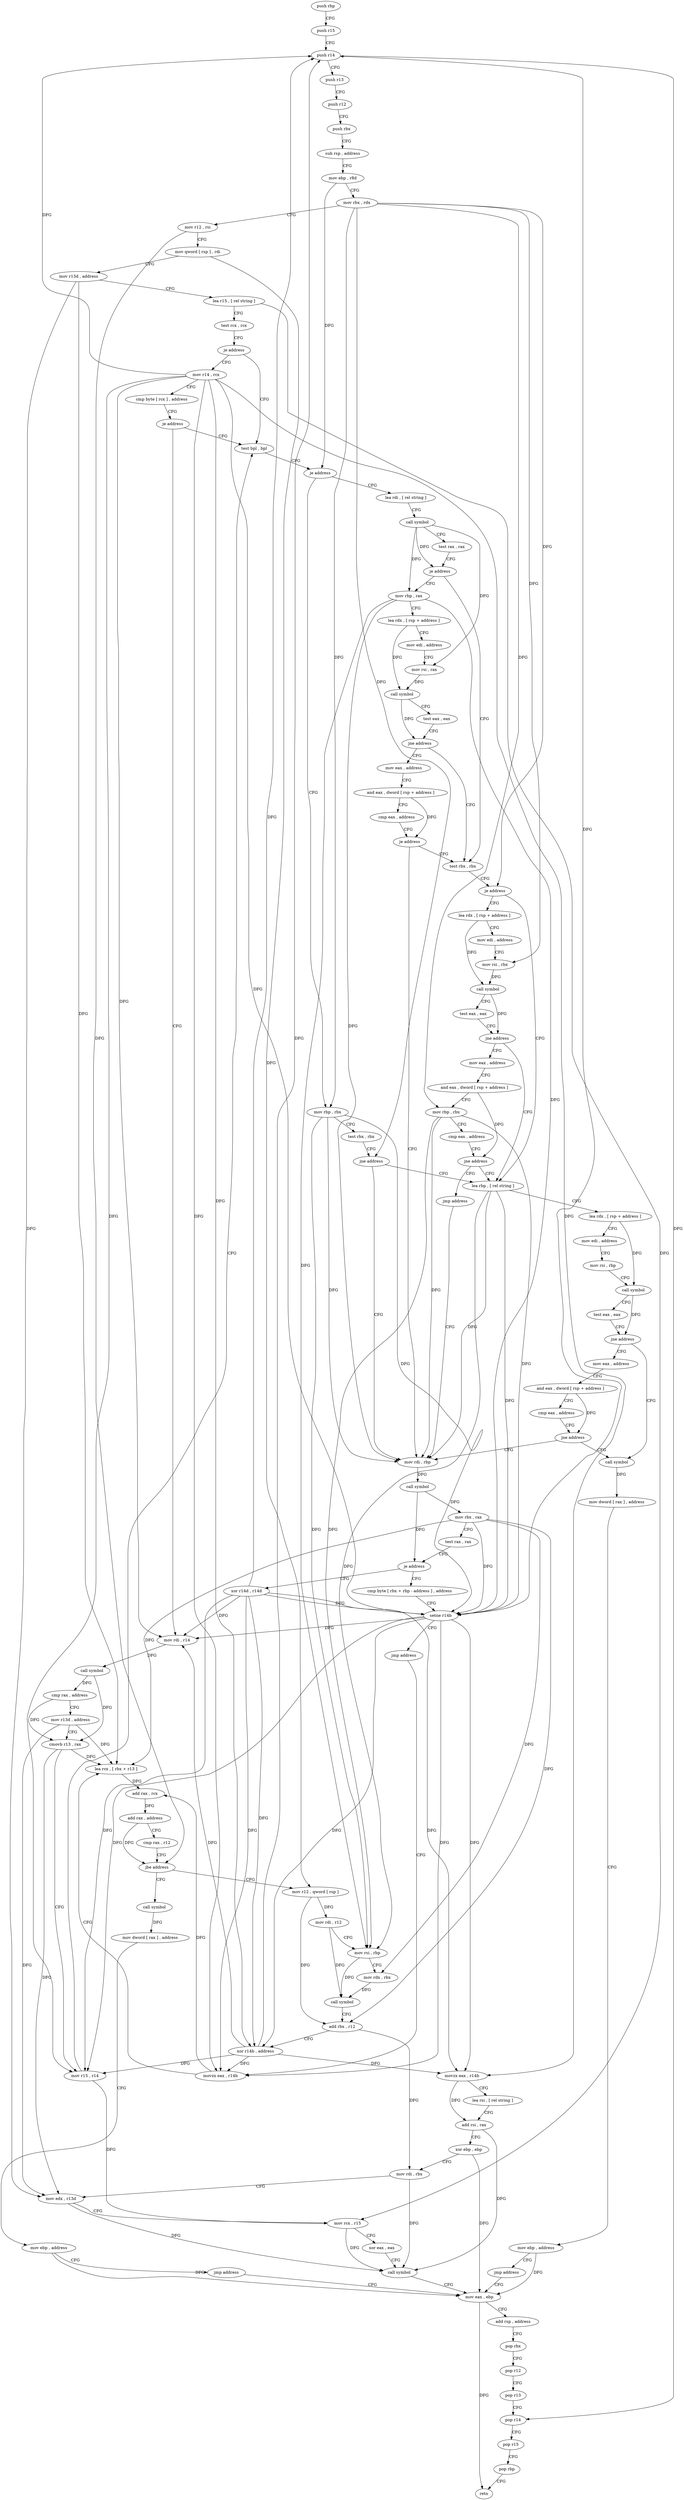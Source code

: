 digraph "func" {
"4305408" [label = "push rbp" ]
"4305409" [label = "push r15" ]
"4305411" [label = "push r14" ]
"4305413" [label = "push r13" ]
"4305415" [label = "push r12" ]
"4305417" [label = "push rbx" ]
"4305418" [label = "sub rsp , address" ]
"4305425" [label = "mov ebp , r8d" ]
"4305428" [label = "mov rbx , rdx" ]
"4305431" [label = "mov r12 , rsi" ]
"4305434" [label = "mov qword [ rsp ] , rdi" ]
"4305438" [label = "mov r13d , address" ]
"4305444" [label = "lea r15 , [ rel string ]" ]
"4305451" [label = "test rcx , rcx" ]
"4305454" [label = "je address" ]
"4305489" [label = "test bpl , bpl" ]
"4305456" [label = "mov r14 , rcx" ]
"4305492" [label = "je address" ]
"4305600" [label = "mov rbp , rbx" ]
"4305494" [label = "lea rdi , [ rel string ]" ]
"4305459" [label = "cmp byte [ rcx ] , address" ]
"4305462" [label = "je address" ]
"4305464" [label = "mov rdi , r14" ]
"4305603" [label = "test rbx , rbx" ]
"4305606" [label = "jne address" ]
"4305653" [label = "mov rdi , rbp" ]
"4305608" [label = "lea rbp , [ rel string ]" ]
"4305501" [label = "call symbol" ]
"4305506" [label = "test rax , rax" ]
"4305509" [label = "je address" ]
"4305552" [label = "test rbx , rbx" ]
"4305511" [label = "mov rbp , rax" ]
"4305467" [label = "call symbol" ]
"4305472" [label = "cmp rax , address" ]
"4305476" [label = "mov r13d , address" ]
"4305482" [label = "cmovb r13 , rax" ]
"4305486" [label = "mov r15 , r14" ]
"4305656" [label = "call symbol" ]
"4305661" [label = "mov rbx , rax" ]
"4305664" [label = "test rax , rax" ]
"4305667" [label = "je address" ]
"4305698" [label = "xor r14d , r14d" ]
"4305669" [label = "cmp byte [ rbx + rbp - address ] , address" ]
"4305615" [label = "lea rdx , [ rsp + address ]" ]
"4305620" [label = "mov edi , address" ]
"4305625" [label = "mov rsi , rbp" ]
"4305628" [label = "call symbol" ]
"4305633" [label = "test eax , eax" ]
"4305635" [label = "jne address" ]
"4305680" [label = "call symbol" ]
"4305637" [label = "mov eax , address" ]
"4305555" [label = "je address" ]
"4305557" [label = "lea rdx , [ rsp + address ]" ]
"4305514" [label = "lea rdx , [ rsp + address ]" ]
"4305519" [label = "mov edi , address" ]
"4305524" [label = "mov rsi , rax" ]
"4305527" [label = "call symbol" ]
"4305532" [label = "test eax , eax" ]
"4305534" [label = "jne address" ]
"4305536" [label = "mov eax , address" ]
"4305701" [label = "movzx eax , r14b" ]
"4305674" [label = "setne r14b" ]
"4305678" [label = "jmp address" ]
"4305685" [label = "mov dword [ rax ] , address" ]
"4305691" [label = "mov ebp , address" ]
"4305696" [label = "jmp address" ]
"4305796" [label = "mov eax , ebp" ]
"4305642" [label = "and eax , dword [ rsp + address ]" ]
"4305646" [label = "cmp eax , address" ]
"4305651" [label = "jne address" ]
"4305562" [label = "mov edi , address" ]
"4305567" [label = "mov rsi , rbx" ]
"4305570" [label = "call symbol" ]
"4305575" [label = "test eax , eax" ]
"4305577" [label = "jne address" ]
"4305579" [label = "mov eax , address" ]
"4305541" [label = "and eax , dword [ rsp + address ]" ]
"4305545" [label = "cmp eax , address" ]
"4305550" [label = "je address" ]
"4305739" [label = "mov r12 , qword [ rsp ]" ]
"4305743" [label = "mov rdi , r12" ]
"4305746" [label = "mov rsi , rbp" ]
"4305749" [label = "mov rdx , rbx" ]
"4305752" [label = "call symbol" ]
"4305757" [label = "add rbx , r12" ]
"4305760" [label = "xor r14b , address" ]
"4305764" [label = "movzx eax , r14b" ]
"4305768" [label = "lea rsi , [ rel string ]" ]
"4305775" [label = "add rsi , rax" ]
"4305778" [label = "xor ebp , ebp" ]
"4305780" [label = "mov rdi , rbx" ]
"4305783" [label = "mov edx , r13d" ]
"4305786" [label = "mov rcx , r15" ]
"4305789" [label = "xor eax , eax" ]
"4305791" [label = "call symbol" ]
"4305721" [label = "call symbol" ]
"4305726" [label = "mov dword [ rax ] , address" ]
"4305732" [label = "mov ebp , address" ]
"4305737" [label = "jmp address" ]
"4305705" [label = "lea rcx , [ rbx + r13 ]" ]
"4305709" [label = "add rax , rcx" ]
"4305712" [label = "add rax , address" ]
"4305716" [label = "cmp rax , r12" ]
"4305719" [label = "jbe address" ]
"4305798" [label = "add rsp , address" ]
"4305805" [label = "pop rbx" ]
"4305806" [label = "pop r12" ]
"4305808" [label = "pop r13" ]
"4305810" [label = "pop r14" ]
"4305812" [label = "pop r15" ]
"4305814" [label = "pop rbp" ]
"4305815" [label = "retn" ]
"4305584" [label = "and eax , dword [ rsp + address ]" ]
"4305588" [label = "mov rbp , rbx" ]
"4305591" [label = "cmp eax , address" ]
"4305596" [label = "jne address" ]
"4305598" [label = "jmp address" ]
"4305408" -> "4305409" [ label = "CFG" ]
"4305409" -> "4305411" [ label = "CFG" ]
"4305411" -> "4305413" [ label = "CFG" ]
"4305411" -> "4305810" [ label = "DFG" ]
"4305413" -> "4305415" [ label = "CFG" ]
"4305415" -> "4305417" [ label = "CFG" ]
"4305417" -> "4305418" [ label = "CFG" ]
"4305418" -> "4305425" [ label = "CFG" ]
"4305425" -> "4305428" [ label = "CFG" ]
"4305425" -> "4305492" [ label = "DFG" ]
"4305428" -> "4305431" [ label = "CFG" ]
"4305428" -> "4305600" [ label = "DFG" ]
"4305428" -> "4305606" [ label = "DFG" ]
"4305428" -> "4305555" [ label = "DFG" ]
"4305428" -> "4305567" [ label = "DFG" ]
"4305428" -> "4305588" [ label = "DFG" ]
"4305431" -> "4305434" [ label = "CFG" ]
"4305431" -> "4305719" [ label = "DFG" ]
"4305434" -> "4305438" [ label = "CFG" ]
"4305434" -> "4305739" [ label = "DFG" ]
"4305438" -> "4305444" [ label = "CFG" ]
"4305438" -> "4305705" [ label = "DFG" ]
"4305438" -> "4305783" [ label = "DFG" ]
"4305444" -> "4305451" [ label = "CFG" ]
"4305444" -> "4305786" [ label = "DFG" ]
"4305451" -> "4305454" [ label = "CFG" ]
"4305454" -> "4305489" [ label = "CFG" ]
"4305454" -> "4305456" [ label = "CFG" ]
"4305489" -> "4305492" [ label = "CFG" ]
"4305456" -> "4305459" [ label = "CFG" ]
"4305456" -> "4305411" [ label = "DFG" ]
"4305456" -> "4305464" [ label = "DFG" ]
"4305456" -> "4305486" [ label = "DFG" ]
"4305456" -> "4305674" [ label = "DFG" ]
"4305456" -> "4305701" [ label = "DFG" ]
"4305456" -> "4305760" [ label = "DFG" ]
"4305456" -> "4305764" [ label = "DFG" ]
"4305492" -> "4305600" [ label = "CFG" ]
"4305492" -> "4305494" [ label = "CFG" ]
"4305600" -> "4305603" [ label = "CFG" ]
"4305600" -> "4305653" [ label = "DFG" ]
"4305600" -> "4305674" [ label = "DFG" ]
"4305600" -> "4305746" [ label = "DFG" ]
"4305494" -> "4305501" [ label = "CFG" ]
"4305459" -> "4305462" [ label = "CFG" ]
"4305462" -> "4305489" [ label = "CFG" ]
"4305462" -> "4305464" [ label = "CFG" ]
"4305464" -> "4305467" [ label = "DFG" ]
"4305603" -> "4305606" [ label = "CFG" ]
"4305606" -> "4305653" [ label = "CFG" ]
"4305606" -> "4305608" [ label = "CFG" ]
"4305653" -> "4305656" [ label = "DFG" ]
"4305608" -> "4305615" [ label = "CFG" ]
"4305608" -> "4305653" [ label = "DFG" ]
"4305608" -> "4305674" [ label = "DFG" ]
"4305608" -> "4305746" [ label = "DFG" ]
"4305501" -> "4305506" [ label = "CFG" ]
"4305501" -> "4305509" [ label = "DFG" ]
"4305501" -> "4305511" [ label = "DFG" ]
"4305501" -> "4305524" [ label = "DFG" ]
"4305506" -> "4305509" [ label = "CFG" ]
"4305509" -> "4305552" [ label = "CFG" ]
"4305509" -> "4305511" [ label = "CFG" ]
"4305552" -> "4305555" [ label = "CFG" ]
"4305511" -> "4305514" [ label = "CFG" ]
"4305511" -> "4305653" [ label = "DFG" ]
"4305511" -> "4305674" [ label = "DFG" ]
"4305511" -> "4305746" [ label = "DFG" ]
"4305467" -> "4305472" [ label = "DFG" ]
"4305467" -> "4305482" [ label = "DFG" ]
"4305472" -> "4305476" [ label = "CFG" ]
"4305472" -> "4305482" [ label = "DFG" ]
"4305476" -> "4305482" [ label = "CFG" ]
"4305476" -> "4305705" [ label = "DFG" ]
"4305476" -> "4305783" [ label = "DFG" ]
"4305482" -> "4305486" [ label = "CFG" ]
"4305482" -> "4305705" [ label = "DFG" ]
"4305482" -> "4305783" [ label = "DFG" ]
"4305486" -> "4305489" [ label = "CFG" ]
"4305486" -> "4305786" [ label = "DFG" ]
"4305656" -> "4305661" [ label = "DFG" ]
"4305656" -> "4305667" [ label = "DFG" ]
"4305661" -> "4305664" [ label = "CFG" ]
"4305661" -> "4305674" [ label = "DFG" ]
"4305661" -> "4305705" [ label = "DFG" ]
"4305661" -> "4305749" [ label = "DFG" ]
"4305661" -> "4305757" [ label = "DFG" ]
"4305664" -> "4305667" [ label = "CFG" ]
"4305667" -> "4305698" [ label = "CFG" ]
"4305667" -> "4305669" [ label = "CFG" ]
"4305698" -> "4305701" [ label = "DFG" ]
"4305698" -> "4305411" [ label = "DFG" ]
"4305698" -> "4305464" [ label = "DFG" ]
"4305698" -> "4305486" [ label = "DFG" ]
"4305698" -> "4305674" [ label = "DFG" ]
"4305698" -> "4305760" [ label = "DFG" ]
"4305698" -> "4305764" [ label = "DFG" ]
"4305669" -> "4305674" [ label = "CFG" ]
"4305615" -> "4305620" [ label = "CFG" ]
"4305615" -> "4305628" [ label = "DFG" ]
"4305620" -> "4305625" [ label = "CFG" ]
"4305625" -> "4305628" [ label = "CFG" ]
"4305628" -> "4305633" [ label = "CFG" ]
"4305628" -> "4305635" [ label = "DFG" ]
"4305633" -> "4305635" [ label = "CFG" ]
"4305635" -> "4305680" [ label = "CFG" ]
"4305635" -> "4305637" [ label = "CFG" ]
"4305680" -> "4305685" [ label = "DFG" ]
"4305637" -> "4305642" [ label = "CFG" ]
"4305555" -> "4305608" [ label = "CFG" ]
"4305555" -> "4305557" [ label = "CFG" ]
"4305557" -> "4305562" [ label = "CFG" ]
"4305557" -> "4305570" [ label = "DFG" ]
"4305514" -> "4305519" [ label = "CFG" ]
"4305514" -> "4305527" [ label = "DFG" ]
"4305519" -> "4305524" [ label = "CFG" ]
"4305524" -> "4305527" [ label = "DFG" ]
"4305527" -> "4305532" [ label = "CFG" ]
"4305527" -> "4305534" [ label = "DFG" ]
"4305532" -> "4305534" [ label = "CFG" ]
"4305534" -> "4305552" [ label = "CFG" ]
"4305534" -> "4305536" [ label = "CFG" ]
"4305536" -> "4305541" [ label = "CFG" ]
"4305701" -> "4305705" [ label = "CFG" ]
"4305701" -> "4305709" [ label = "DFG" ]
"4305674" -> "4305678" [ label = "CFG" ]
"4305674" -> "4305411" [ label = "DFG" ]
"4305674" -> "4305464" [ label = "DFG" ]
"4305674" -> "4305486" [ label = "DFG" ]
"4305674" -> "4305701" [ label = "DFG" ]
"4305674" -> "4305760" [ label = "DFG" ]
"4305674" -> "4305764" [ label = "DFG" ]
"4305678" -> "4305701" [ label = "CFG" ]
"4305685" -> "4305691" [ label = "CFG" ]
"4305691" -> "4305696" [ label = "CFG" ]
"4305691" -> "4305796" [ label = "DFG" ]
"4305696" -> "4305796" [ label = "CFG" ]
"4305796" -> "4305798" [ label = "CFG" ]
"4305796" -> "4305815" [ label = "DFG" ]
"4305642" -> "4305646" [ label = "CFG" ]
"4305642" -> "4305651" [ label = "DFG" ]
"4305646" -> "4305651" [ label = "CFG" ]
"4305651" -> "4305680" [ label = "CFG" ]
"4305651" -> "4305653" [ label = "CFG" ]
"4305562" -> "4305567" [ label = "CFG" ]
"4305567" -> "4305570" [ label = "DFG" ]
"4305570" -> "4305575" [ label = "CFG" ]
"4305570" -> "4305577" [ label = "DFG" ]
"4305575" -> "4305577" [ label = "CFG" ]
"4305577" -> "4305608" [ label = "CFG" ]
"4305577" -> "4305579" [ label = "CFG" ]
"4305579" -> "4305584" [ label = "CFG" ]
"4305541" -> "4305545" [ label = "CFG" ]
"4305541" -> "4305550" [ label = "DFG" ]
"4305545" -> "4305550" [ label = "CFG" ]
"4305550" -> "4305653" [ label = "CFG" ]
"4305550" -> "4305552" [ label = "CFG" ]
"4305739" -> "4305743" [ label = "DFG" ]
"4305739" -> "4305757" [ label = "DFG" ]
"4305743" -> "4305746" [ label = "CFG" ]
"4305743" -> "4305752" [ label = "DFG" ]
"4305746" -> "4305749" [ label = "CFG" ]
"4305746" -> "4305752" [ label = "DFG" ]
"4305749" -> "4305752" [ label = "DFG" ]
"4305752" -> "4305757" [ label = "CFG" ]
"4305757" -> "4305760" [ label = "CFG" ]
"4305757" -> "4305780" [ label = "DFG" ]
"4305760" -> "4305764" [ label = "DFG" ]
"4305760" -> "4305411" [ label = "DFG" ]
"4305760" -> "4305464" [ label = "DFG" ]
"4305760" -> "4305486" [ label = "DFG" ]
"4305760" -> "4305701" [ label = "DFG" ]
"4305764" -> "4305768" [ label = "CFG" ]
"4305764" -> "4305775" [ label = "DFG" ]
"4305768" -> "4305775" [ label = "CFG" ]
"4305775" -> "4305778" [ label = "CFG" ]
"4305775" -> "4305791" [ label = "DFG" ]
"4305778" -> "4305780" [ label = "CFG" ]
"4305778" -> "4305796" [ label = "DFG" ]
"4305780" -> "4305783" [ label = "CFG" ]
"4305780" -> "4305791" [ label = "DFG" ]
"4305783" -> "4305786" [ label = "CFG" ]
"4305783" -> "4305791" [ label = "DFG" ]
"4305786" -> "4305789" [ label = "CFG" ]
"4305786" -> "4305791" [ label = "DFG" ]
"4305789" -> "4305791" [ label = "CFG" ]
"4305791" -> "4305796" [ label = "CFG" ]
"4305721" -> "4305726" [ label = "DFG" ]
"4305726" -> "4305732" [ label = "CFG" ]
"4305732" -> "4305737" [ label = "CFG" ]
"4305732" -> "4305796" [ label = "DFG" ]
"4305737" -> "4305796" [ label = "CFG" ]
"4305705" -> "4305709" [ label = "DFG" ]
"4305709" -> "4305712" [ label = "DFG" ]
"4305712" -> "4305716" [ label = "CFG" ]
"4305712" -> "4305719" [ label = "DFG" ]
"4305716" -> "4305719" [ label = "CFG" ]
"4305719" -> "4305739" [ label = "CFG" ]
"4305719" -> "4305721" [ label = "CFG" ]
"4305798" -> "4305805" [ label = "CFG" ]
"4305805" -> "4305806" [ label = "CFG" ]
"4305806" -> "4305808" [ label = "CFG" ]
"4305808" -> "4305810" [ label = "CFG" ]
"4305810" -> "4305812" [ label = "CFG" ]
"4305812" -> "4305814" [ label = "CFG" ]
"4305814" -> "4305815" [ label = "CFG" ]
"4305584" -> "4305588" [ label = "CFG" ]
"4305584" -> "4305596" [ label = "DFG" ]
"4305588" -> "4305591" [ label = "CFG" ]
"4305588" -> "4305653" [ label = "DFG" ]
"4305588" -> "4305674" [ label = "DFG" ]
"4305588" -> "4305746" [ label = "DFG" ]
"4305591" -> "4305596" [ label = "CFG" ]
"4305596" -> "4305608" [ label = "CFG" ]
"4305596" -> "4305598" [ label = "CFG" ]
"4305598" -> "4305653" [ label = "CFG" ]
}
